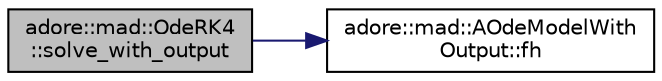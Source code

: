 digraph "adore::mad::OdeRK4::solve_with_output"
{
 // LATEX_PDF_SIZE
  edge [fontname="Helvetica",fontsize="10",labelfontname="Helvetica",labelfontsize="10"];
  node [fontname="Helvetica",fontsize="10",shape=record];
  rankdir="LR";
  Node1 [label="adore::mad::OdeRK4\l::solve_with_output",height=0.2,width=0.4,color="black", fillcolor="grey75", style="filled", fontcolor="black",tooltip=" "];
  Node1 -> Node2 [color="midnightblue",fontsize="10",style="solid",fontname="Helvetica"];
  Node2 [label="adore::mad::AOdeModelWith\lOutput::fh",height=0.2,width=0.4,color="black", fillcolor="white", style="filled",URL="$classadore_1_1mad_1_1AOdeModelWithOutput.html#a1548d343043d692bdb23dc5d03adc4f4",tooltip=" "];
}
